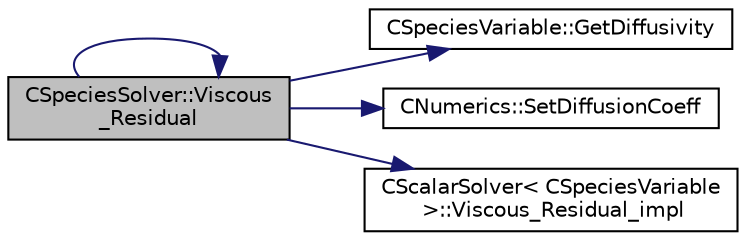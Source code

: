 digraph "CSpeciesSolver::Viscous_Residual"
{
 // LATEX_PDF_SIZE
  edge [fontname="Helvetica",fontsize="10",labelfontname="Helvetica",labelfontsize="10"];
  node [fontname="Helvetica",fontsize="10",shape=record];
  rankdir="LR";
  Node1 [label="CSpeciesSolver::Viscous\l_Residual",height=0.2,width=0.4,color="black", fillcolor="grey75", style="filled", fontcolor="black",tooltip="Compute the viscous flux for the turbulent equation at a particular edge."];
  Node1 -> Node2 [color="midnightblue",fontsize="10",style="solid",fontname="Helvetica"];
  Node2 [label="CSpeciesVariable::GetDiffusivity",height=0.2,width=0.4,color="black", fillcolor="white", style="filled",URL="$classCSpeciesVariable.html#adc1ee2ddc5c04c07b1fd558ae866b40d",tooltip="Get the value of the mass diffusivity."];
  Node1 -> Node3 [color="midnightblue",fontsize="10",style="solid",fontname="Helvetica"];
  Node3 [label="CNumerics::SetDiffusionCoeff",height=0.2,width=0.4,color="black", fillcolor="white", style="filled",URL="$classCNumerics.html#af6b1e11963e6a4b8ec03459f8bcccf6a",tooltip="Set the diffusion coefficient."];
  Node1 -> Node1 [color="midnightblue",fontsize="10",style="solid",fontname="Helvetica"];
  Node1 -> Node4 [color="midnightblue",fontsize="10",style="solid",fontname="Helvetica"];
  Node4 [label="CScalarSolver\< CSpeciesVariable\l \>::Viscous_Residual_impl",height=0.2,width=0.4,color="black", fillcolor="white", style="filled",URL="$classCScalarSolver.html#a475526431776d89e1749cb7792e7e89c",tooltip="Compute the viscous flux for the scalar equation at a particular edge."];
}
